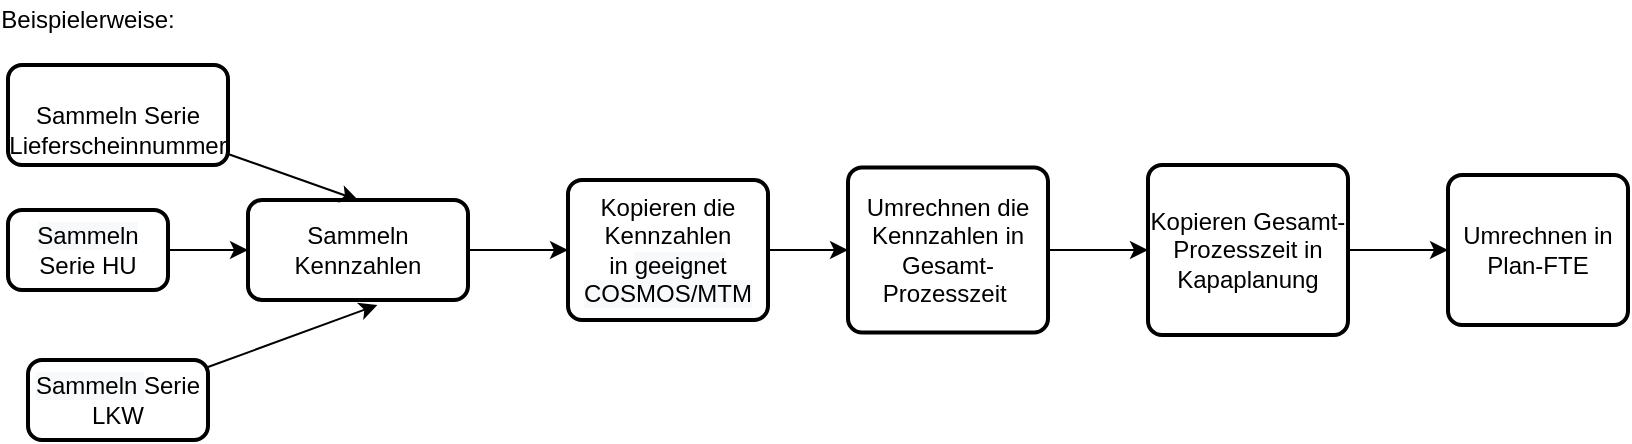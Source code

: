 <mxfile version="13.6.2" type="github">
  <diagram id="pmVqA4_8w3MGrxTZM_4p" name="Page-1">
    <mxGraphModel grid="1" dx="924" dy="541" gridSize="10" guides="1" tooltips="1" connect="1" arrows="1" fold="1" page="1" pageScale="1" pageWidth="827" pageHeight="1169" math="0" shadow="0">
      <root>
        <mxCell id="0" />
        <mxCell id="1" parent="0" />
        <mxCell id="6G9BHcsA6yj-WhviCnKq-5" parent="1" style="edgeStyle=orthogonalEdgeStyle;rounded=0;orthogonalLoop=1;jettySize=auto;html=1;" edge="1" source="6G9BHcsA6yj-WhviCnKq-1" target="6G9BHcsA6yj-WhviCnKq-4">
          <mxGeometry as="geometry" relative="1" />
        </mxCell>
        <mxCell id="6G9BHcsA6yj-WhviCnKq-1" value="Sammeln Kennzahlen" parent="1" style="rounded=1;whiteSpace=wrap;html=1;absoluteArcSize=1;arcSize=14;strokeWidth=2;" vertex="1">
          <mxGeometry as="geometry" y="160" x="140" width="110" height="50" />
        </mxCell>
        <mxCell id="6G9BHcsA6yj-WhviCnKq-7" parent="1" style="edgeStyle=orthogonalEdgeStyle;rounded=0;orthogonalLoop=1;jettySize=auto;html=1;" edge="1" source="6G9BHcsA6yj-WhviCnKq-2" target="6G9BHcsA6yj-WhviCnKq-3">
          <mxGeometry as="geometry" relative="1" />
        </mxCell>
        <mxCell id="6G9BHcsA6yj-WhviCnKq-2" value="Umrechnen die Kennzahlen in Gesamt- Prozesszeit&amp;nbsp;" parent="1" style="rounded=1;whiteSpace=wrap;html=1;absoluteArcSize=1;arcSize=14;strokeWidth=2;" vertex="1">
          <mxGeometry as="geometry" y="143.75" x="440" width="100" height="82.5" />
        </mxCell>
        <mxCell id="6G9BHcsA6yj-WhviCnKq-10" parent="1" style="edgeStyle=orthogonalEdgeStyle;rounded=0;orthogonalLoop=1;jettySize=auto;html=1;" edge="1" source="6G9BHcsA6yj-WhviCnKq-3" target="6G9BHcsA6yj-WhviCnKq-8">
          <mxGeometry as="geometry" relative="1" />
        </mxCell>
        <mxCell id="6G9BHcsA6yj-WhviCnKq-3" value="Kopieren Gesamt- Prozesszeit in Kapaplanung" parent="1" style="rounded=1;whiteSpace=wrap;html=1;absoluteArcSize=1;arcSize=14;strokeWidth=2;" vertex="1">
          <mxGeometry as="geometry" y="142.5" x="590" width="100" height="85" />
        </mxCell>
        <mxCell id="6G9BHcsA6yj-WhviCnKq-6" parent="1" style="edgeStyle=orthogonalEdgeStyle;rounded=0;orthogonalLoop=1;jettySize=auto;html=1;" edge="1" source="6G9BHcsA6yj-WhviCnKq-4" target="6G9BHcsA6yj-WhviCnKq-2">
          <mxGeometry as="geometry" relative="1" />
        </mxCell>
        <mxCell id="6G9BHcsA6yj-WhviCnKq-4" value="Kopieren die Kennzahlen in&amp;nbsp;&lt;span style=&quot;font: 12px / 1.2 &amp;#34;helvetica&amp;#34; ; text-align: center ; color: rgb(0 , 0 , 0) ; text-transform: none ; text-indent: 0px ; letter-spacing: normal ; text-decoration: none ; word-spacing: 0px ; display: inline ; float: none ; overflow-wrap: normal ; background-color: rgb(248 , 249 , 250)&quot;&gt;geeignet COSMOS/MTM&lt;/span&gt;" parent="1" style="rounded=1;whiteSpace=wrap;html=1;absoluteArcSize=1;arcSize=14;strokeWidth=2;" vertex="1">
          <mxGeometry as="geometry" y="150" x="300" width="100" height="70" />
        </mxCell>
        <mxCell id="6G9BHcsA6yj-WhviCnKq-8" value="Umrechnen in Plan-FTE" parent="1" style="rounded=1;whiteSpace=wrap;html=1;absoluteArcSize=1;arcSize=14;strokeWidth=2;" vertex="1">
          <mxGeometry as="geometry" y="147.5" x="740" width="90" height="75" />
        </mxCell>
        <mxCell id="6G9BHcsA6yj-WhviCnKq-15" parent="1" style="rounded=0;orthogonalLoop=1;jettySize=auto;html=1;entryX=0;entryY=0.5;entryDx=0;entryDy=0;" edge="1" source="6G9BHcsA6yj-WhviCnKq-11" target="6G9BHcsA6yj-WhviCnKq-1">
          <mxGeometry as="geometry" relative="1" />
        </mxCell>
        <mxCell id="6G9BHcsA6yj-WhviCnKq-11" value="&lt;span style=&quot;font: 12px / 1.2 &amp;#34;helvetica&amp;#34; ; text-align: center ; color: rgb(0 , 0 , 0) ; text-transform: none ; text-indent: 0px ; letter-spacing: normal ; text-decoration: none ; word-spacing: 0px ; display: inline ; float: none ; overflow-wrap: normal ; background-color: rgb(248 , 249 , 250)&quot;&gt;Sammeln &lt;/span&gt;Serie HU" parent="1" style="rounded=1;whiteSpace=wrap;html=1;absoluteArcSize=1;arcSize=14;strokeWidth=2;" vertex="1">
          <mxGeometry as="geometry" y="165" x="20" width="80" height="40" />
        </mxCell>
        <mxCell id="6G9BHcsA6yj-WhviCnKq-18" parent="1" style="edgeStyle=none;rounded=0;orthogonalLoop=1;jettySize=auto;html=1;entryX=0.5;entryY=0;entryDx=0;entryDy=0;" edge="1" source="6G9BHcsA6yj-WhviCnKq-12" target="6G9BHcsA6yj-WhviCnKq-1">
          <mxGeometry as="geometry" relative="1" />
        </mxCell>
        <mxCell id="6G9BHcsA6yj-WhviCnKq-12" value="&lt;br&gt;Sammeln Serie&lt;br&gt;Lieferscheinnummer" parent="1" style="rounded=1;whiteSpace=wrap;html=1;absoluteArcSize=1;arcSize=14;strokeWidth=2;" vertex="1">
          <mxGeometry as="geometry" y="92.5" x="20" width="110" height="50" />
        </mxCell>
        <mxCell id="6G9BHcsA6yj-WhviCnKq-16" parent="1" style="rounded=0;orthogonalLoop=1;jettySize=auto;html=1;entryX=0.588;entryY=1.05;entryDx=0;entryDy=0;entryPerimeter=0;" edge="1" source="6G9BHcsA6yj-WhviCnKq-13" target="6G9BHcsA6yj-WhviCnKq-1">
          <mxGeometry as="geometry" relative="1" />
        </mxCell>
        <mxCell id="6G9BHcsA6yj-WhviCnKq-13" value="&lt;span style=&quot;font: 12px / 1.2 &amp;#34;helvetica&amp;#34; ; text-align: center ; color: rgb(0 , 0 , 0) ; text-transform: none ; text-indent: 0px ; letter-spacing: normal ; text-decoration: none ; word-spacing: 0px ; display: inline ; float: none ; overflow-wrap: normal ; background-color: rgb(248 , 249 , 250)&quot;&gt;Sammeln &lt;/span&gt;Serie LKW" parent="1" style="rounded=1;whiteSpace=wrap;html=1;absoluteArcSize=1;arcSize=14;strokeWidth=2;" vertex="1">
          <mxGeometry as="geometry" y="240" x="30" width="90" height="40" />
        </mxCell>
        <mxCell id="6G9BHcsA6yj-WhviCnKq-19" value="Beispielerweise:" parent="1" style="text;html=1;strokeColor=none;fillColor=none;align=center;verticalAlign=middle;whiteSpace=wrap;rounded=0;" vertex="1">
          <mxGeometry as="geometry" y="60" x="40" width="40" height="20" />
        </mxCell>
      </root>
    </mxGraphModel>
  </diagram>
</mxfile>
